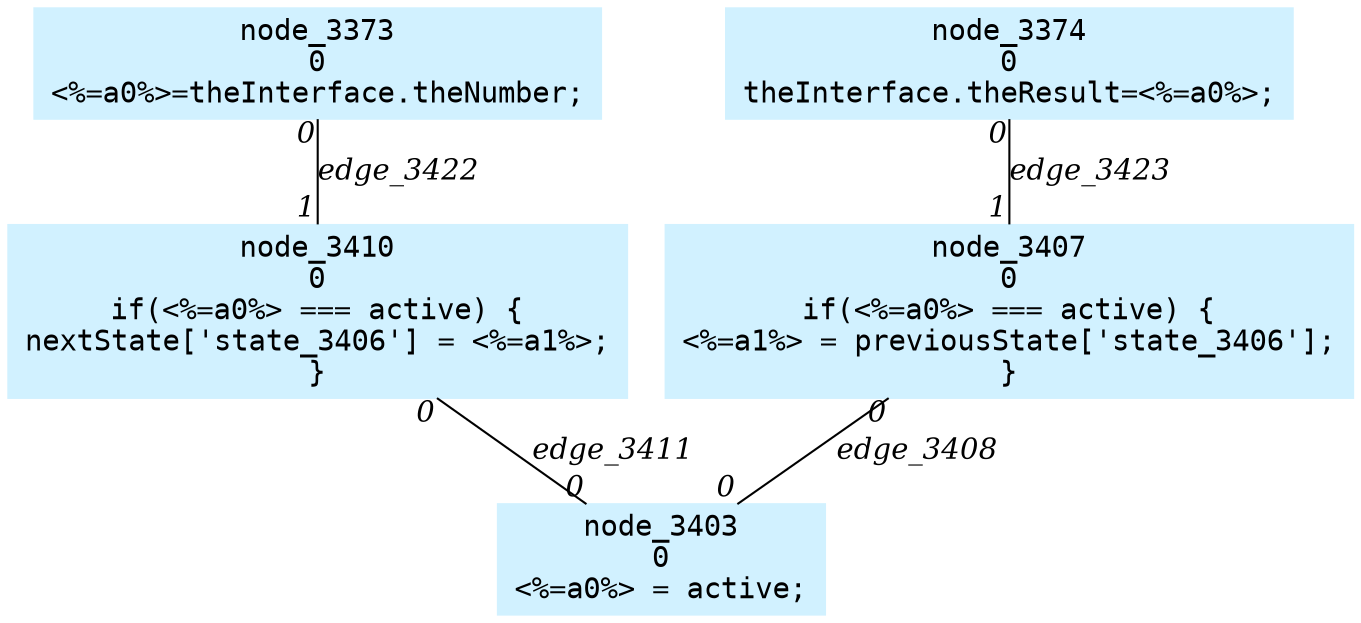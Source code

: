 digraph g{node_3373 [shape=box, style=filled, color="#d1f1ff", fontname="Courier", label="node_3373
0
<%=a0%>=theInterface.theNumber;
" ]
node_3374 [shape=box, style=filled, color="#d1f1ff", fontname="Courier", label="node_3374
0
theInterface.theResult=<%=a0%>;
" ]
node_3403 [shape=box, style=filled, color="#d1f1ff", fontname="Courier", label="node_3403
0
<%=a0%> = active;
" ]
node_3407 [shape=box, style=filled, color="#d1f1ff", fontname="Courier", label="node_3407
0
if(<%=a0%> === active) {
<%=a1%> = previousState['state_3406'];
}
" ]
node_3410 [shape=box, style=filled, color="#d1f1ff", fontname="Courier", label="node_3410
0
if(<%=a0%> === active) {
nextState['state_3406'] = <%=a1%>;
}
" ]
node_3407 -> node_3403 [dir=none, arrowHead=none, fontname="Times-Italic", label="edge_3408",  headlabel="0", taillabel="0" ]
node_3410 -> node_3403 [dir=none, arrowHead=none, fontname="Times-Italic", label="edge_3411",  headlabel="0", taillabel="0" ]
node_3373 -> node_3410 [dir=none, arrowHead=none, fontname="Times-Italic", label="edge_3422",  headlabel="1", taillabel="0" ]
node_3374 -> node_3407 [dir=none, arrowHead=none, fontname="Times-Italic", label="edge_3423",  headlabel="1", taillabel="0" ]
}